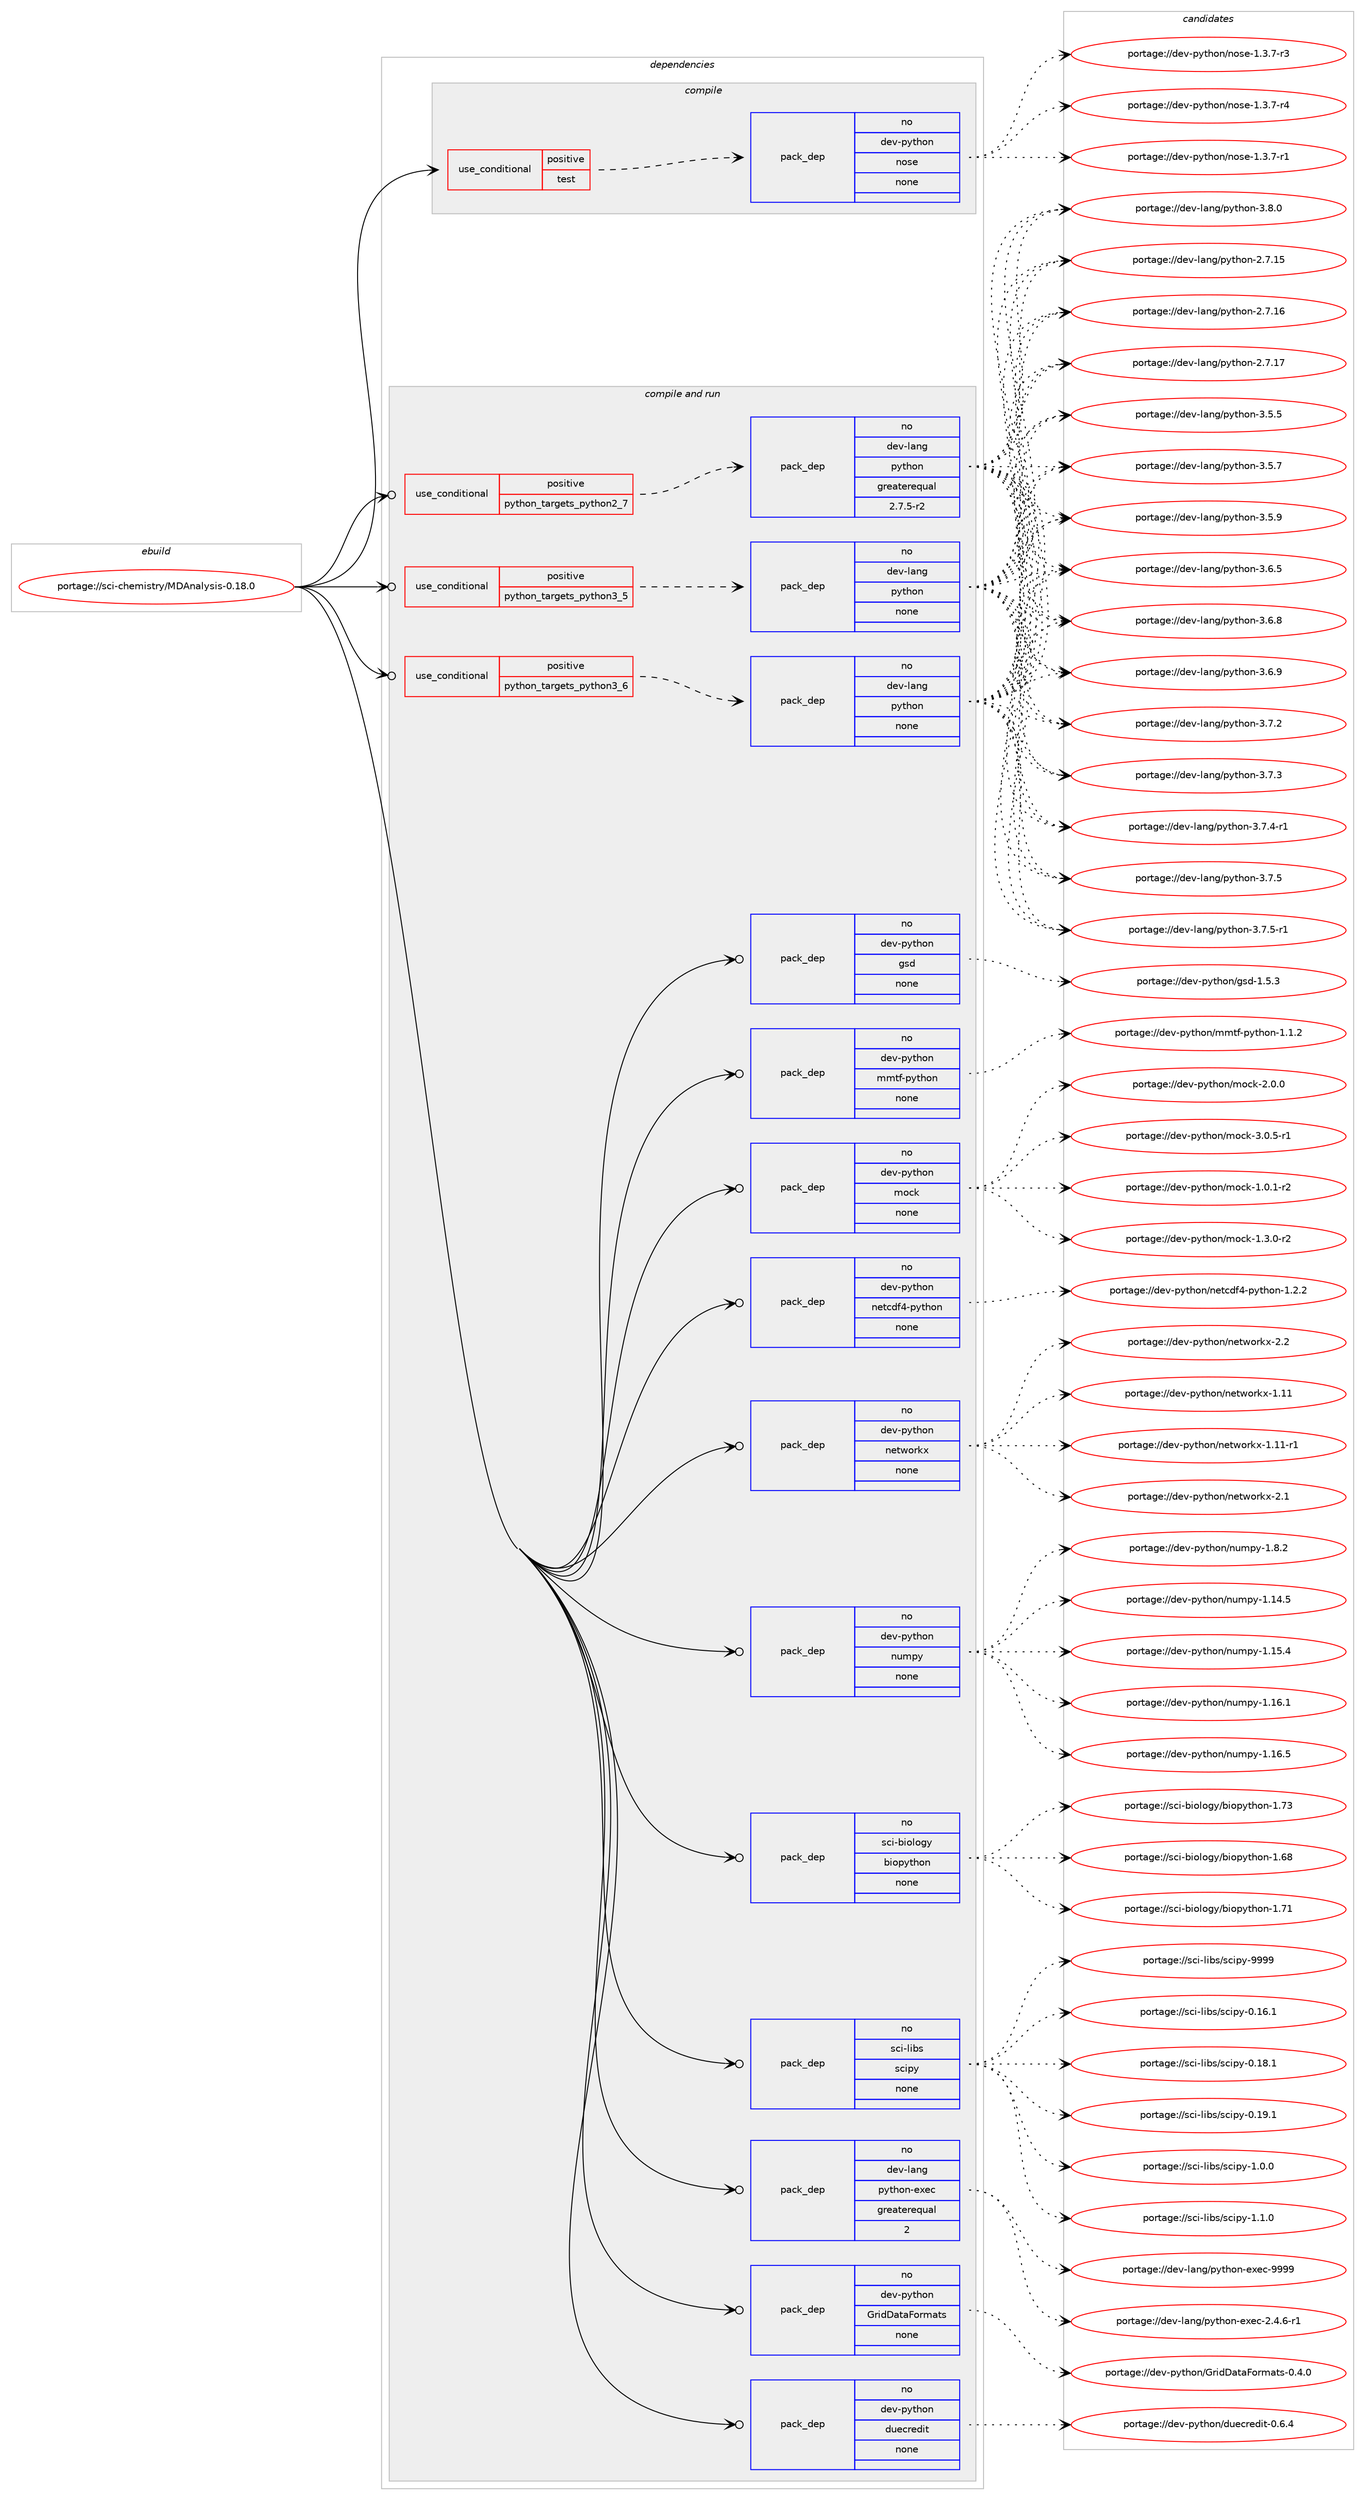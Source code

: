 digraph prolog {

# *************
# Graph options
# *************

newrank=true;
concentrate=true;
compound=true;
graph [rankdir=LR,fontname=Helvetica,fontsize=10,ranksep=1.5];#, ranksep=2.5, nodesep=0.2];
edge  [arrowhead=vee];
node  [fontname=Helvetica,fontsize=10];

# **********
# The ebuild
# **********

subgraph cluster_leftcol {
color=gray;
label=<<i>ebuild</i>>;
id [label="portage://sci-chemistry/MDAnalysis-0.18.0", color=red, width=4, href="../sci-chemistry/MDAnalysis-0.18.0.svg"];
}

# ****************
# The dependencies
# ****************

subgraph cluster_midcol {
color=gray;
label=<<i>dependencies</i>>;
subgraph cluster_compile {
fillcolor="#eeeeee";
style=filled;
label=<<i>compile</i>>;
subgraph cond95448 {
dependency384447 [label=<<TABLE BORDER="0" CELLBORDER="1" CELLSPACING="0" CELLPADDING="4"><TR><TD ROWSPAN="3" CELLPADDING="10">use_conditional</TD></TR><TR><TD>positive</TD></TR><TR><TD>test</TD></TR></TABLE>>, shape=none, color=red];
subgraph pack282479 {
dependency384448 [label=<<TABLE BORDER="0" CELLBORDER="1" CELLSPACING="0" CELLPADDING="4" WIDTH="220"><TR><TD ROWSPAN="6" CELLPADDING="30">pack_dep</TD></TR><TR><TD WIDTH="110">no</TD></TR><TR><TD>dev-python</TD></TR><TR><TD>nose</TD></TR><TR><TD>none</TD></TR><TR><TD></TD></TR></TABLE>>, shape=none, color=blue];
}
dependency384447:e -> dependency384448:w [weight=20,style="dashed",arrowhead="vee"];
}
id:e -> dependency384447:w [weight=20,style="solid",arrowhead="vee"];
}
subgraph cluster_compileandrun {
fillcolor="#eeeeee";
style=filled;
label=<<i>compile and run</i>>;
subgraph cond95449 {
dependency384449 [label=<<TABLE BORDER="0" CELLBORDER="1" CELLSPACING="0" CELLPADDING="4"><TR><TD ROWSPAN="3" CELLPADDING="10">use_conditional</TD></TR><TR><TD>positive</TD></TR><TR><TD>python_targets_python2_7</TD></TR></TABLE>>, shape=none, color=red];
subgraph pack282480 {
dependency384450 [label=<<TABLE BORDER="0" CELLBORDER="1" CELLSPACING="0" CELLPADDING="4" WIDTH="220"><TR><TD ROWSPAN="6" CELLPADDING="30">pack_dep</TD></TR><TR><TD WIDTH="110">no</TD></TR><TR><TD>dev-lang</TD></TR><TR><TD>python</TD></TR><TR><TD>greaterequal</TD></TR><TR><TD>2.7.5-r2</TD></TR></TABLE>>, shape=none, color=blue];
}
dependency384449:e -> dependency384450:w [weight=20,style="dashed",arrowhead="vee"];
}
id:e -> dependency384449:w [weight=20,style="solid",arrowhead="odotvee"];
subgraph cond95450 {
dependency384451 [label=<<TABLE BORDER="0" CELLBORDER="1" CELLSPACING="0" CELLPADDING="4"><TR><TD ROWSPAN="3" CELLPADDING="10">use_conditional</TD></TR><TR><TD>positive</TD></TR><TR><TD>python_targets_python3_5</TD></TR></TABLE>>, shape=none, color=red];
subgraph pack282481 {
dependency384452 [label=<<TABLE BORDER="0" CELLBORDER="1" CELLSPACING="0" CELLPADDING="4" WIDTH="220"><TR><TD ROWSPAN="6" CELLPADDING="30">pack_dep</TD></TR><TR><TD WIDTH="110">no</TD></TR><TR><TD>dev-lang</TD></TR><TR><TD>python</TD></TR><TR><TD>none</TD></TR><TR><TD></TD></TR></TABLE>>, shape=none, color=blue];
}
dependency384451:e -> dependency384452:w [weight=20,style="dashed",arrowhead="vee"];
}
id:e -> dependency384451:w [weight=20,style="solid",arrowhead="odotvee"];
subgraph cond95451 {
dependency384453 [label=<<TABLE BORDER="0" CELLBORDER="1" CELLSPACING="0" CELLPADDING="4"><TR><TD ROWSPAN="3" CELLPADDING="10">use_conditional</TD></TR><TR><TD>positive</TD></TR><TR><TD>python_targets_python3_6</TD></TR></TABLE>>, shape=none, color=red];
subgraph pack282482 {
dependency384454 [label=<<TABLE BORDER="0" CELLBORDER="1" CELLSPACING="0" CELLPADDING="4" WIDTH="220"><TR><TD ROWSPAN="6" CELLPADDING="30">pack_dep</TD></TR><TR><TD WIDTH="110">no</TD></TR><TR><TD>dev-lang</TD></TR><TR><TD>python</TD></TR><TR><TD>none</TD></TR><TR><TD></TD></TR></TABLE>>, shape=none, color=blue];
}
dependency384453:e -> dependency384454:w [weight=20,style="dashed",arrowhead="vee"];
}
id:e -> dependency384453:w [weight=20,style="solid",arrowhead="odotvee"];
subgraph pack282483 {
dependency384455 [label=<<TABLE BORDER="0" CELLBORDER="1" CELLSPACING="0" CELLPADDING="4" WIDTH="220"><TR><TD ROWSPAN="6" CELLPADDING="30">pack_dep</TD></TR><TR><TD WIDTH="110">no</TD></TR><TR><TD>dev-lang</TD></TR><TR><TD>python-exec</TD></TR><TR><TD>greaterequal</TD></TR><TR><TD>2</TD></TR></TABLE>>, shape=none, color=blue];
}
id:e -> dependency384455:w [weight=20,style="solid",arrowhead="odotvee"];
subgraph pack282484 {
dependency384456 [label=<<TABLE BORDER="0" CELLBORDER="1" CELLSPACING="0" CELLPADDING="4" WIDTH="220"><TR><TD ROWSPAN="6" CELLPADDING="30">pack_dep</TD></TR><TR><TD WIDTH="110">no</TD></TR><TR><TD>dev-python</TD></TR><TR><TD>GridDataFormats</TD></TR><TR><TD>none</TD></TR><TR><TD></TD></TR></TABLE>>, shape=none, color=blue];
}
id:e -> dependency384456:w [weight=20,style="solid",arrowhead="odotvee"];
subgraph pack282485 {
dependency384457 [label=<<TABLE BORDER="0" CELLBORDER="1" CELLSPACING="0" CELLPADDING="4" WIDTH="220"><TR><TD ROWSPAN="6" CELLPADDING="30">pack_dep</TD></TR><TR><TD WIDTH="110">no</TD></TR><TR><TD>dev-python</TD></TR><TR><TD>duecredit</TD></TR><TR><TD>none</TD></TR><TR><TD></TD></TR></TABLE>>, shape=none, color=blue];
}
id:e -> dependency384457:w [weight=20,style="solid",arrowhead="odotvee"];
subgraph pack282486 {
dependency384458 [label=<<TABLE BORDER="0" CELLBORDER="1" CELLSPACING="0" CELLPADDING="4" WIDTH="220"><TR><TD ROWSPAN="6" CELLPADDING="30">pack_dep</TD></TR><TR><TD WIDTH="110">no</TD></TR><TR><TD>dev-python</TD></TR><TR><TD>gsd</TD></TR><TR><TD>none</TD></TR><TR><TD></TD></TR></TABLE>>, shape=none, color=blue];
}
id:e -> dependency384458:w [weight=20,style="solid",arrowhead="odotvee"];
subgraph pack282487 {
dependency384459 [label=<<TABLE BORDER="0" CELLBORDER="1" CELLSPACING="0" CELLPADDING="4" WIDTH="220"><TR><TD ROWSPAN="6" CELLPADDING="30">pack_dep</TD></TR><TR><TD WIDTH="110">no</TD></TR><TR><TD>dev-python</TD></TR><TR><TD>mmtf-python</TD></TR><TR><TD>none</TD></TR><TR><TD></TD></TR></TABLE>>, shape=none, color=blue];
}
id:e -> dependency384459:w [weight=20,style="solid",arrowhead="odotvee"];
subgraph pack282488 {
dependency384460 [label=<<TABLE BORDER="0" CELLBORDER="1" CELLSPACING="0" CELLPADDING="4" WIDTH="220"><TR><TD ROWSPAN="6" CELLPADDING="30">pack_dep</TD></TR><TR><TD WIDTH="110">no</TD></TR><TR><TD>dev-python</TD></TR><TR><TD>mock</TD></TR><TR><TD>none</TD></TR><TR><TD></TD></TR></TABLE>>, shape=none, color=blue];
}
id:e -> dependency384460:w [weight=20,style="solid",arrowhead="odotvee"];
subgraph pack282489 {
dependency384461 [label=<<TABLE BORDER="0" CELLBORDER="1" CELLSPACING="0" CELLPADDING="4" WIDTH="220"><TR><TD ROWSPAN="6" CELLPADDING="30">pack_dep</TD></TR><TR><TD WIDTH="110">no</TD></TR><TR><TD>dev-python</TD></TR><TR><TD>netcdf4-python</TD></TR><TR><TD>none</TD></TR><TR><TD></TD></TR></TABLE>>, shape=none, color=blue];
}
id:e -> dependency384461:w [weight=20,style="solid",arrowhead="odotvee"];
subgraph pack282490 {
dependency384462 [label=<<TABLE BORDER="0" CELLBORDER="1" CELLSPACING="0" CELLPADDING="4" WIDTH="220"><TR><TD ROWSPAN="6" CELLPADDING="30">pack_dep</TD></TR><TR><TD WIDTH="110">no</TD></TR><TR><TD>dev-python</TD></TR><TR><TD>networkx</TD></TR><TR><TD>none</TD></TR><TR><TD></TD></TR></TABLE>>, shape=none, color=blue];
}
id:e -> dependency384462:w [weight=20,style="solid",arrowhead="odotvee"];
subgraph pack282491 {
dependency384463 [label=<<TABLE BORDER="0" CELLBORDER="1" CELLSPACING="0" CELLPADDING="4" WIDTH="220"><TR><TD ROWSPAN="6" CELLPADDING="30">pack_dep</TD></TR><TR><TD WIDTH="110">no</TD></TR><TR><TD>dev-python</TD></TR><TR><TD>numpy</TD></TR><TR><TD>none</TD></TR><TR><TD></TD></TR></TABLE>>, shape=none, color=blue];
}
id:e -> dependency384463:w [weight=20,style="solid",arrowhead="odotvee"];
subgraph pack282492 {
dependency384464 [label=<<TABLE BORDER="0" CELLBORDER="1" CELLSPACING="0" CELLPADDING="4" WIDTH="220"><TR><TD ROWSPAN="6" CELLPADDING="30">pack_dep</TD></TR><TR><TD WIDTH="110">no</TD></TR><TR><TD>sci-biology</TD></TR><TR><TD>biopython</TD></TR><TR><TD>none</TD></TR><TR><TD></TD></TR></TABLE>>, shape=none, color=blue];
}
id:e -> dependency384464:w [weight=20,style="solid",arrowhead="odotvee"];
subgraph pack282493 {
dependency384465 [label=<<TABLE BORDER="0" CELLBORDER="1" CELLSPACING="0" CELLPADDING="4" WIDTH="220"><TR><TD ROWSPAN="6" CELLPADDING="30">pack_dep</TD></TR><TR><TD WIDTH="110">no</TD></TR><TR><TD>sci-libs</TD></TR><TR><TD>scipy</TD></TR><TR><TD>none</TD></TR><TR><TD></TD></TR></TABLE>>, shape=none, color=blue];
}
id:e -> dependency384465:w [weight=20,style="solid",arrowhead="odotvee"];
}
subgraph cluster_run {
fillcolor="#eeeeee";
style=filled;
label=<<i>run</i>>;
}
}

# **************
# The candidates
# **************

subgraph cluster_choices {
rank=same;
color=gray;
label=<<i>candidates</i>>;

subgraph choice282479 {
color=black;
nodesep=1;
choiceportage10010111845112121116104111110471101111151014549465146554511449 [label="portage://dev-python/nose-1.3.7-r1", color=red, width=4,href="../dev-python/nose-1.3.7-r1.svg"];
choiceportage10010111845112121116104111110471101111151014549465146554511451 [label="portage://dev-python/nose-1.3.7-r3", color=red, width=4,href="../dev-python/nose-1.3.7-r3.svg"];
choiceportage10010111845112121116104111110471101111151014549465146554511452 [label="portage://dev-python/nose-1.3.7-r4", color=red, width=4,href="../dev-python/nose-1.3.7-r4.svg"];
dependency384448:e -> choiceportage10010111845112121116104111110471101111151014549465146554511449:w [style=dotted,weight="100"];
dependency384448:e -> choiceportage10010111845112121116104111110471101111151014549465146554511451:w [style=dotted,weight="100"];
dependency384448:e -> choiceportage10010111845112121116104111110471101111151014549465146554511452:w [style=dotted,weight="100"];
}
subgraph choice282480 {
color=black;
nodesep=1;
choiceportage10010111845108971101034711212111610411111045504655464953 [label="portage://dev-lang/python-2.7.15", color=red, width=4,href="../dev-lang/python-2.7.15.svg"];
choiceportage10010111845108971101034711212111610411111045504655464954 [label="portage://dev-lang/python-2.7.16", color=red, width=4,href="../dev-lang/python-2.7.16.svg"];
choiceportage10010111845108971101034711212111610411111045504655464955 [label="portage://dev-lang/python-2.7.17", color=red, width=4,href="../dev-lang/python-2.7.17.svg"];
choiceportage100101118451089711010347112121116104111110455146534653 [label="portage://dev-lang/python-3.5.5", color=red, width=4,href="../dev-lang/python-3.5.5.svg"];
choiceportage100101118451089711010347112121116104111110455146534655 [label="portage://dev-lang/python-3.5.7", color=red, width=4,href="../dev-lang/python-3.5.7.svg"];
choiceportage100101118451089711010347112121116104111110455146534657 [label="portage://dev-lang/python-3.5.9", color=red, width=4,href="../dev-lang/python-3.5.9.svg"];
choiceportage100101118451089711010347112121116104111110455146544653 [label="portage://dev-lang/python-3.6.5", color=red, width=4,href="../dev-lang/python-3.6.5.svg"];
choiceportage100101118451089711010347112121116104111110455146544656 [label="portage://dev-lang/python-3.6.8", color=red, width=4,href="../dev-lang/python-3.6.8.svg"];
choiceportage100101118451089711010347112121116104111110455146544657 [label="portage://dev-lang/python-3.6.9", color=red, width=4,href="../dev-lang/python-3.6.9.svg"];
choiceportage100101118451089711010347112121116104111110455146554650 [label="portage://dev-lang/python-3.7.2", color=red, width=4,href="../dev-lang/python-3.7.2.svg"];
choiceportage100101118451089711010347112121116104111110455146554651 [label="portage://dev-lang/python-3.7.3", color=red, width=4,href="../dev-lang/python-3.7.3.svg"];
choiceportage1001011184510897110103471121211161041111104551465546524511449 [label="portage://dev-lang/python-3.7.4-r1", color=red, width=4,href="../dev-lang/python-3.7.4-r1.svg"];
choiceportage100101118451089711010347112121116104111110455146554653 [label="portage://dev-lang/python-3.7.5", color=red, width=4,href="../dev-lang/python-3.7.5.svg"];
choiceportage1001011184510897110103471121211161041111104551465546534511449 [label="portage://dev-lang/python-3.7.5-r1", color=red, width=4,href="../dev-lang/python-3.7.5-r1.svg"];
choiceportage100101118451089711010347112121116104111110455146564648 [label="portage://dev-lang/python-3.8.0", color=red, width=4,href="../dev-lang/python-3.8.0.svg"];
dependency384450:e -> choiceportage10010111845108971101034711212111610411111045504655464953:w [style=dotted,weight="100"];
dependency384450:e -> choiceportage10010111845108971101034711212111610411111045504655464954:w [style=dotted,weight="100"];
dependency384450:e -> choiceportage10010111845108971101034711212111610411111045504655464955:w [style=dotted,weight="100"];
dependency384450:e -> choiceportage100101118451089711010347112121116104111110455146534653:w [style=dotted,weight="100"];
dependency384450:e -> choiceportage100101118451089711010347112121116104111110455146534655:w [style=dotted,weight="100"];
dependency384450:e -> choiceportage100101118451089711010347112121116104111110455146534657:w [style=dotted,weight="100"];
dependency384450:e -> choiceportage100101118451089711010347112121116104111110455146544653:w [style=dotted,weight="100"];
dependency384450:e -> choiceportage100101118451089711010347112121116104111110455146544656:w [style=dotted,weight="100"];
dependency384450:e -> choiceportage100101118451089711010347112121116104111110455146544657:w [style=dotted,weight="100"];
dependency384450:e -> choiceportage100101118451089711010347112121116104111110455146554650:w [style=dotted,weight="100"];
dependency384450:e -> choiceportage100101118451089711010347112121116104111110455146554651:w [style=dotted,weight="100"];
dependency384450:e -> choiceportage1001011184510897110103471121211161041111104551465546524511449:w [style=dotted,weight="100"];
dependency384450:e -> choiceportage100101118451089711010347112121116104111110455146554653:w [style=dotted,weight="100"];
dependency384450:e -> choiceportage1001011184510897110103471121211161041111104551465546534511449:w [style=dotted,weight="100"];
dependency384450:e -> choiceportage100101118451089711010347112121116104111110455146564648:w [style=dotted,weight="100"];
}
subgraph choice282481 {
color=black;
nodesep=1;
choiceportage10010111845108971101034711212111610411111045504655464953 [label="portage://dev-lang/python-2.7.15", color=red, width=4,href="../dev-lang/python-2.7.15.svg"];
choiceportage10010111845108971101034711212111610411111045504655464954 [label="portage://dev-lang/python-2.7.16", color=red, width=4,href="../dev-lang/python-2.7.16.svg"];
choiceportage10010111845108971101034711212111610411111045504655464955 [label="portage://dev-lang/python-2.7.17", color=red, width=4,href="../dev-lang/python-2.7.17.svg"];
choiceportage100101118451089711010347112121116104111110455146534653 [label="portage://dev-lang/python-3.5.5", color=red, width=4,href="../dev-lang/python-3.5.5.svg"];
choiceportage100101118451089711010347112121116104111110455146534655 [label="portage://dev-lang/python-3.5.7", color=red, width=4,href="../dev-lang/python-3.5.7.svg"];
choiceportage100101118451089711010347112121116104111110455146534657 [label="portage://dev-lang/python-3.5.9", color=red, width=4,href="../dev-lang/python-3.5.9.svg"];
choiceportage100101118451089711010347112121116104111110455146544653 [label="portage://dev-lang/python-3.6.5", color=red, width=4,href="../dev-lang/python-3.6.5.svg"];
choiceportage100101118451089711010347112121116104111110455146544656 [label="portage://dev-lang/python-3.6.8", color=red, width=4,href="../dev-lang/python-3.6.8.svg"];
choiceportage100101118451089711010347112121116104111110455146544657 [label="portage://dev-lang/python-3.6.9", color=red, width=4,href="../dev-lang/python-3.6.9.svg"];
choiceportage100101118451089711010347112121116104111110455146554650 [label="portage://dev-lang/python-3.7.2", color=red, width=4,href="../dev-lang/python-3.7.2.svg"];
choiceportage100101118451089711010347112121116104111110455146554651 [label="portage://dev-lang/python-3.7.3", color=red, width=4,href="../dev-lang/python-3.7.3.svg"];
choiceportage1001011184510897110103471121211161041111104551465546524511449 [label="portage://dev-lang/python-3.7.4-r1", color=red, width=4,href="../dev-lang/python-3.7.4-r1.svg"];
choiceportage100101118451089711010347112121116104111110455146554653 [label="portage://dev-lang/python-3.7.5", color=red, width=4,href="../dev-lang/python-3.7.5.svg"];
choiceportage1001011184510897110103471121211161041111104551465546534511449 [label="portage://dev-lang/python-3.7.5-r1", color=red, width=4,href="../dev-lang/python-3.7.5-r1.svg"];
choiceportage100101118451089711010347112121116104111110455146564648 [label="portage://dev-lang/python-3.8.0", color=red, width=4,href="../dev-lang/python-3.8.0.svg"];
dependency384452:e -> choiceportage10010111845108971101034711212111610411111045504655464953:w [style=dotted,weight="100"];
dependency384452:e -> choiceportage10010111845108971101034711212111610411111045504655464954:w [style=dotted,weight="100"];
dependency384452:e -> choiceportage10010111845108971101034711212111610411111045504655464955:w [style=dotted,weight="100"];
dependency384452:e -> choiceportage100101118451089711010347112121116104111110455146534653:w [style=dotted,weight="100"];
dependency384452:e -> choiceportage100101118451089711010347112121116104111110455146534655:w [style=dotted,weight="100"];
dependency384452:e -> choiceportage100101118451089711010347112121116104111110455146534657:w [style=dotted,weight="100"];
dependency384452:e -> choiceportage100101118451089711010347112121116104111110455146544653:w [style=dotted,weight="100"];
dependency384452:e -> choiceportage100101118451089711010347112121116104111110455146544656:w [style=dotted,weight="100"];
dependency384452:e -> choiceportage100101118451089711010347112121116104111110455146544657:w [style=dotted,weight="100"];
dependency384452:e -> choiceportage100101118451089711010347112121116104111110455146554650:w [style=dotted,weight="100"];
dependency384452:e -> choiceportage100101118451089711010347112121116104111110455146554651:w [style=dotted,weight="100"];
dependency384452:e -> choiceportage1001011184510897110103471121211161041111104551465546524511449:w [style=dotted,weight="100"];
dependency384452:e -> choiceportage100101118451089711010347112121116104111110455146554653:w [style=dotted,weight="100"];
dependency384452:e -> choiceportage1001011184510897110103471121211161041111104551465546534511449:w [style=dotted,weight="100"];
dependency384452:e -> choiceportage100101118451089711010347112121116104111110455146564648:w [style=dotted,weight="100"];
}
subgraph choice282482 {
color=black;
nodesep=1;
choiceportage10010111845108971101034711212111610411111045504655464953 [label="portage://dev-lang/python-2.7.15", color=red, width=4,href="../dev-lang/python-2.7.15.svg"];
choiceportage10010111845108971101034711212111610411111045504655464954 [label="portage://dev-lang/python-2.7.16", color=red, width=4,href="../dev-lang/python-2.7.16.svg"];
choiceportage10010111845108971101034711212111610411111045504655464955 [label="portage://dev-lang/python-2.7.17", color=red, width=4,href="../dev-lang/python-2.7.17.svg"];
choiceportage100101118451089711010347112121116104111110455146534653 [label="portage://dev-lang/python-3.5.5", color=red, width=4,href="../dev-lang/python-3.5.5.svg"];
choiceportage100101118451089711010347112121116104111110455146534655 [label="portage://dev-lang/python-3.5.7", color=red, width=4,href="../dev-lang/python-3.5.7.svg"];
choiceportage100101118451089711010347112121116104111110455146534657 [label="portage://dev-lang/python-3.5.9", color=red, width=4,href="../dev-lang/python-3.5.9.svg"];
choiceportage100101118451089711010347112121116104111110455146544653 [label="portage://dev-lang/python-3.6.5", color=red, width=4,href="../dev-lang/python-3.6.5.svg"];
choiceportage100101118451089711010347112121116104111110455146544656 [label="portage://dev-lang/python-3.6.8", color=red, width=4,href="../dev-lang/python-3.6.8.svg"];
choiceportage100101118451089711010347112121116104111110455146544657 [label="portage://dev-lang/python-3.6.9", color=red, width=4,href="../dev-lang/python-3.6.9.svg"];
choiceportage100101118451089711010347112121116104111110455146554650 [label="portage://dev-lang/python-3.7.2", color=red, width=4,href="../dev-lang/python-3.7.2.svg"];
choiceportage100101118451089711010347112121116104111110455146554651 [label="portage://dev-lang/python-3.7.3", color=red, width=4,href="../dev-lang/python-3.7.3.svg"];
choiceportage1001011184510897110103471121211161041111104551465546524511449 [label="portage://dev-lang/python-3.7.4-r1", color=red, width=4,href="../dev-lang/python-3.7.4-r1.svg"];
choiceportage100101118451089711010347112121116104111110455146554653 [label="portage://dev-lang/python-3.7.5", color=red, width=4,href="../dev-lang/python-3.7.5.svg"];
choiceportage1001011184510897110103471121211161041111104551465546534511449 [label="portage://dev-lang/python-3.7.5-r1", color=red, width=4,href="../dev-lang/python-3.7.5-r1.svg"];
choiceportage100101118451089711010347112121116104111110455146564648 [label="portage://dev-lang/python-3.8.0", color=red, width=4,href="../dev-lang/python-3.8.0.svg"];
dependency384454:e -> choiceportage10010111845108971101034711212111610411111045504655464953:w [style=dotted,weight="100"];
dependency384454:e -> choiceportage10010111845108971101034711212111610411111045504655464954:w [style=dotted,weight="100"];
dependency384454:e -> choiceportage10010111845108971101034711212111610411111045504655464955:w [style=dotted,weight="100"];
dependency384454:e -> choiceportage100101118451089711010347112121116104111110455146534653:w [style=dotted,weight="100"];
dependency384454:e -> choiceportage100101118451089711010347112121116104111110455146534655:w [style=dotted,weight="100"];
dependency384454:e -> choiceportage100101118451089711010347112121116104111110455146534657:w [style=dotted,weight="100"];
dependency384454:e -> choiceportage100101118451089711010347112121116104111110455146544653:w [style=dotted,weight="100"];
dependency384454:e -> choiceportage100101118451089711010347112121116104111110455146544656:w [style=dotted,weight="100"];
dependency384454:e -> choiceportage100101118451089711010347112121116104111110455146544657:w [style=dotted,weight="100"];
dependency384454:e -> choiceportage100101118451089711010347112121116104111110455146554650:w [style=dotted,weight="100"];
dependency384454:e -> choiceportage100101118451089711010347112121116104111110455146554651:w [style=dotted,weight="100"];
dependency384454:e -> choiceportage1001011184510897110103471121211161041111104551465546524511449:w [style=dotted,weight="100"];
dependency384454:e -> choiceportage100101118451089711010347112121116104111110455146554653:w [style=dotted,weight="100"];
dependency384454:e -> choiceportage1001011184510897110103471121211161041111104551465546534511449:w [style=dotted,weight="100"];
dependency384454:e -> choiceportage100101118451089711010347112121116104111110455146564648:w [style=dotted,weight="100"];
}
subgraph choice282483 {
color=black;
nodesep=1;
choiceportage10010111845108971101034711212111610411111045101120101994550465246544511449 [label="portage://dev-lang/python-exec-2.4.6-r1", color=red, width=4,href="../dev-lang/python-exec-2.4.6-r1.svg"];
choiceportage10010111845108971101034711212111610411111045101120101994557575757 [label="portage://dev-lang/python-exec-9999", color=red, width=4,href="../dev-lang/python-exec-9999.svg"];
dependency384455:e -> choiceportage10010111845108971101034711212111610411111045101120101994550465246544511449:w [style=dotted,weight="100"];
dependency384455:e -> choiceportage10010111845108971101034711212111610411111045101120101994557575757:w [style=dotted,weight="100"];
}
subgraph choice282484 {
color=black;
nodesep=1;
choiceportage1001011184511212111610411111047711141051006897116977011111410997116115454846524648 [label="portage://dev-python/GridDataFormats-0.4.0", color=red, width=4,href="../dev-python/GridDataFormats-0.4.0.svg"];
dependency384456:e -> choiceportage1001011184511212111610411111047711141051006897116977011111410997116115454846524648:w [style=dotted,weight="100"];
}
subgraph choice282485 {
color=black;
nodesep=1;
choiceportage100101118451121211161041111104710011710199114101100105116454846544652 [label="portage://dev-python/duecredit-0.6.4", color=red, width=4,href="../dev-python/duecredit-0.6.4.svg"];
dependency384457:e -> choiceportage100101118451121211161041111104710011710199114101100105116454846544652:w [style=dotted,weight="100"];
}
subgraph choice282486 {
color=black;
nodesep=1;
choiceportage1001011184511212111610411111047103115100454946534651 [label="portage://dev-python/gsd-1.5.3", color=red, width=4,href="../dev-python/gsd-1.5.3.svg"];
dependency384458:e -> choiceportage1001011184511212111610411111047103115100454946534651:w [style=dotted,weight="100"];
}
subgraph choice282487 {
color=black;
nodesep=1;
choiceportage100101118451121211161041111104710910911610245112121116104111110454946494650 [label="portage://dev-python/mmtf-python-1.1.2", color=red, width=4,href="../dev-python/mmtf-python-1.1.2.svg"];
dependency384459:e -> choiceportage100101118451121211161041111104710910911610245112121116104111110454946494650:w [style=dotted,weight="100"];
}
subgraph choice282488 {
color=black;
nodesep=1;
choiceportage1001011184511212111610411111047109111991074549464846494511450 [label="portage://dev-python/mock-1.0.1-r2", color=red, width=4,href="../dev-python/mock-1.0.1-r2.svg"];
choiceportage1001011184511212111610411111047109111991074549465146484511450 [label="portage://dev-python/mock-1.3.0-r2", color=red, width=4,href="../dev-python/mock-1.3.0-r2.svg"];
choiceportage100101118451121211161041111104710911199107455046484648 [label="portage://dev-python/mock-2.0.0", color=red, width=4,href="../dev-python/mock-2.0.0.svg"];
choiceportage1001011184511212111610411111047109111991074551464846534511449 [label="portage://dev-python/mock-3.0.5-r1", color=red, width=4,href="../dev-python/mock-3.0.5-r1.svg"];
dependency384460:e -> choiceportage1001011184511212111610411111047109111991074549464846494511450:w [style=dotted,weight="100"];
dependency384460:e -> choiceportage1001011184511212111610411111047109111991074549465146484511450:w [style=dotted,weight="100"];
dependency384460:e -> choiceportage100101118451121211161041111104710911199107455046484648:w [style=dotted,weight="100"];
dependency384460:e -> choiceportage1001011184511212111610411111047109111991074551464846534511449:w [style=dotted,weight="100"];
}
subgraph choice282489 {
color=black;
nodesep=1;
choiceportage1001011184511212111610411111047110101116991001025245112121116104111110454946504650 [label="portage://dev-python/netcdf4-python-1.2.2", color=red, width=4,href="../dev-python/netcdf4-python-1.2.2.svg"];
dependency384461:e -> choiceportage1001011184511212111610411111047110101116991001025245112121116104111110454946504650:w [style=dotted,weight="100"];
}
subgraph choice282490 {
color=black;
nodesep=1;
choiceportage10010111845112121116104111110471101011161191111141071204549464949 [label="portage://dev-python/networkx-1.11", color=red, width=4,href="../dev-python/networkx-1.11.svg"];
choiceportage100101118451121211161041111104711010111611911111410712045494649494511449 [label="portage://dev-python/networkx-1.11-r1", color=red, width=4,href="../dev-python/networkx-1.11-r1.svg"];
choiceportage100101118451121211161041111104711010111611911111410712045504649 [label="portage://dev-python/networkx-2.1", color=red, width=4,href="../dev-python/networkx-2.1.svg"];
choiceportage100101118451121211161041111104711010111611911111410712045504650 [label="portage://dev-python/networkx-2.2", color=red, width=4,href="../dev-python/networkx-2.2.svg"];
dependency384462:e -> choiceportage10010111845112121116104111110471101011161191111141071204549464949:w [style=dotted,weight="100"];
dependency384462:e -> choiceportage100101118451121211161041111104711010111611911111410712045494649494511449:w [style=dotted,weight="100"];
dependency384462:e -> choiceportage100101118451121211161041111104711010111611911111410712045504649:w [style=dotted,weight="100"];
dependency384462:e -> choiceportage100101118451121211161041111104711010111611911111410712045504650:w [style=dotted,weight="100"];
}
subgraph choice282491 {
color=black;
nodesep=1;
choiceportage100101118451121211161041111104711011710911212145494649524653 [label="portage://dev-python/numpy-1.14.5", color=red, width=4,href="../dev-python/numpy-1.14.5.svg"];
choiceportage100101118451121211161041111104711011710911212145494649534652 [label="portage://dev-python/numpy-1.15.4", color=red, width=4,href="../dev-python/numpy-1.15.4.svg"];
choiceportage100101118451121211161041111104711011710911212145494649544649 [label="portage://dev-python/numpy-1.16.1", color=red, width=4,href="../dev-python/numpy-1.16.1.svg"];
choiceportage100101118451121211161041111104711011710911212145494649544653 [label="portage://dev-python/numpy-1.16.5", color=red, width=4,href="../dev-python/numpy-1.16.5.svg"];
choiceportage1001011184511212111610411111047110117109112121454946564650 [label="portage://dev-python/numpy-1.8.2", color=red, width=4,href="../dev-python/numpy-1.8.2.svg"];
dependency384463:e -> choiceportage100101118451121211161041111104711011710911212145494649524653:w [style=dotted,weight="100"];
dependency384463:e -> choiceportage100101118451121211161041111104711011710911212145494649534652:w [style=dotted,weight="100"];
dependency384463:e -> choiceportage100101118451121211161041111104711011710911212145494649544649:w [style=dotted,weight="100"];
dependency384463:e -> choiceportage100101118451121211161041111104711011710911212145494649544653:w [style=dotted,weight="100"];
dependency384463:e -> choiceportage1001011184511212111610411111047110117109112121454946564650:w [style=dotted,weight="100"];
}
subgraph choice282492 {
color=black;
nodesep=1;
choiceportage11599105459810511110811110312147981051111121211161041111104549465456 [label="portage://sci-biology/biopython-1.68", color=red, width=4,href="../sci-biology/biopython-1.68.svg"];
choiceportage11599105459810511110811110312147981051111121211161041111104549465549 [label="portage://sci-biology/biopython-1.71", color=red, width=4,href="../sci-biology/biopython-1.71.svg"];
choiceportage11599105459810511110811110312147981051111121211161041111104549465551 [label="portage://sci-biology/biopython-1.73", color=red, width=4,href="../sci-biology/biopython-1.73.svg"];
dependency384464:e -> choiceportage11599105459810511110811110312147981051111121211161041111104549465456:w [style=dotted,weight="100"];
dependency384464:e -> choiceportage11599105459810511110811110312147981051111121211161041111104549465549:w [style=dotted,weight="100"];
dependency384464:e -> choiceportage11599105459810511110811110312147981051111121211161041111104549465551:w [style=dotted,weight="100"];
}
subgraph choice282493 {
color=black;
nodesep=1;
choiceportage115991054510810598115471159910511212145484649544649 [label="portage://sci-libs/scipy-0.16.1", color=red, width=4,href="../sci-libs/scipy-0.16.1.svg"];
choiceportage115991054510810598115471159910511212145484649564649 [label="portage://sci-libs/scipy-0.18.1", color=red, width=4,href="../sci-libs/scipy-0.18.1.svg"];
choiceportage115991054510810598115471159910511212145484649574649 [label="portage://sci-libs/scipy-0.19.1", color=red, width=4,href="../sci-libs/scipy-0.19.1.svg"];
choiceportage1159910545108105981154711599105112121454946484648 [label="portage://sci-libs/scipy-1.0.0", color=red, width=4,href="../sci-libs/scipy-1.0.0.svg"];
choiceportage1159910545108105981154711599105112121454946494648 [label="portage://sci-libs/scipy-1.1.0", color=red, width=4,href="../sci-libs/scipy-1.1.0.svg"];
choiceportage11599105451081059811547115991051121214557575757 [label="portage://sci-libs/scipy-9999", color=red, width=4,href="../sci-libs/scipy-9999.svg"];
dependency384465:e -> choiceportage115991054510810598115471159910511212145484649544649:w [style=dotted,weight="100"];
dependency384465:e -> choiceportage115991054510810598115471159910511212145484649564649:w [style=dotted,weight="100"];
dependency384465:e -> choiceportage115991054510810598115471159910511212145484649574649:w [style=dotted,weight="100"];
dependency384465:e -> choiceportage1159910545108105981154711599105112121454946484648:w [style=dotted,weight="100"];
dependency384465:e -> choiceportage1159910545108105981154711599105112121454946494648:w [style=dotted,weight="100"];
dependency384465:e -> choiceportage11599105451081059811547115991051121214557575757:w [style=dotted,weight="100"];
}
}

}
